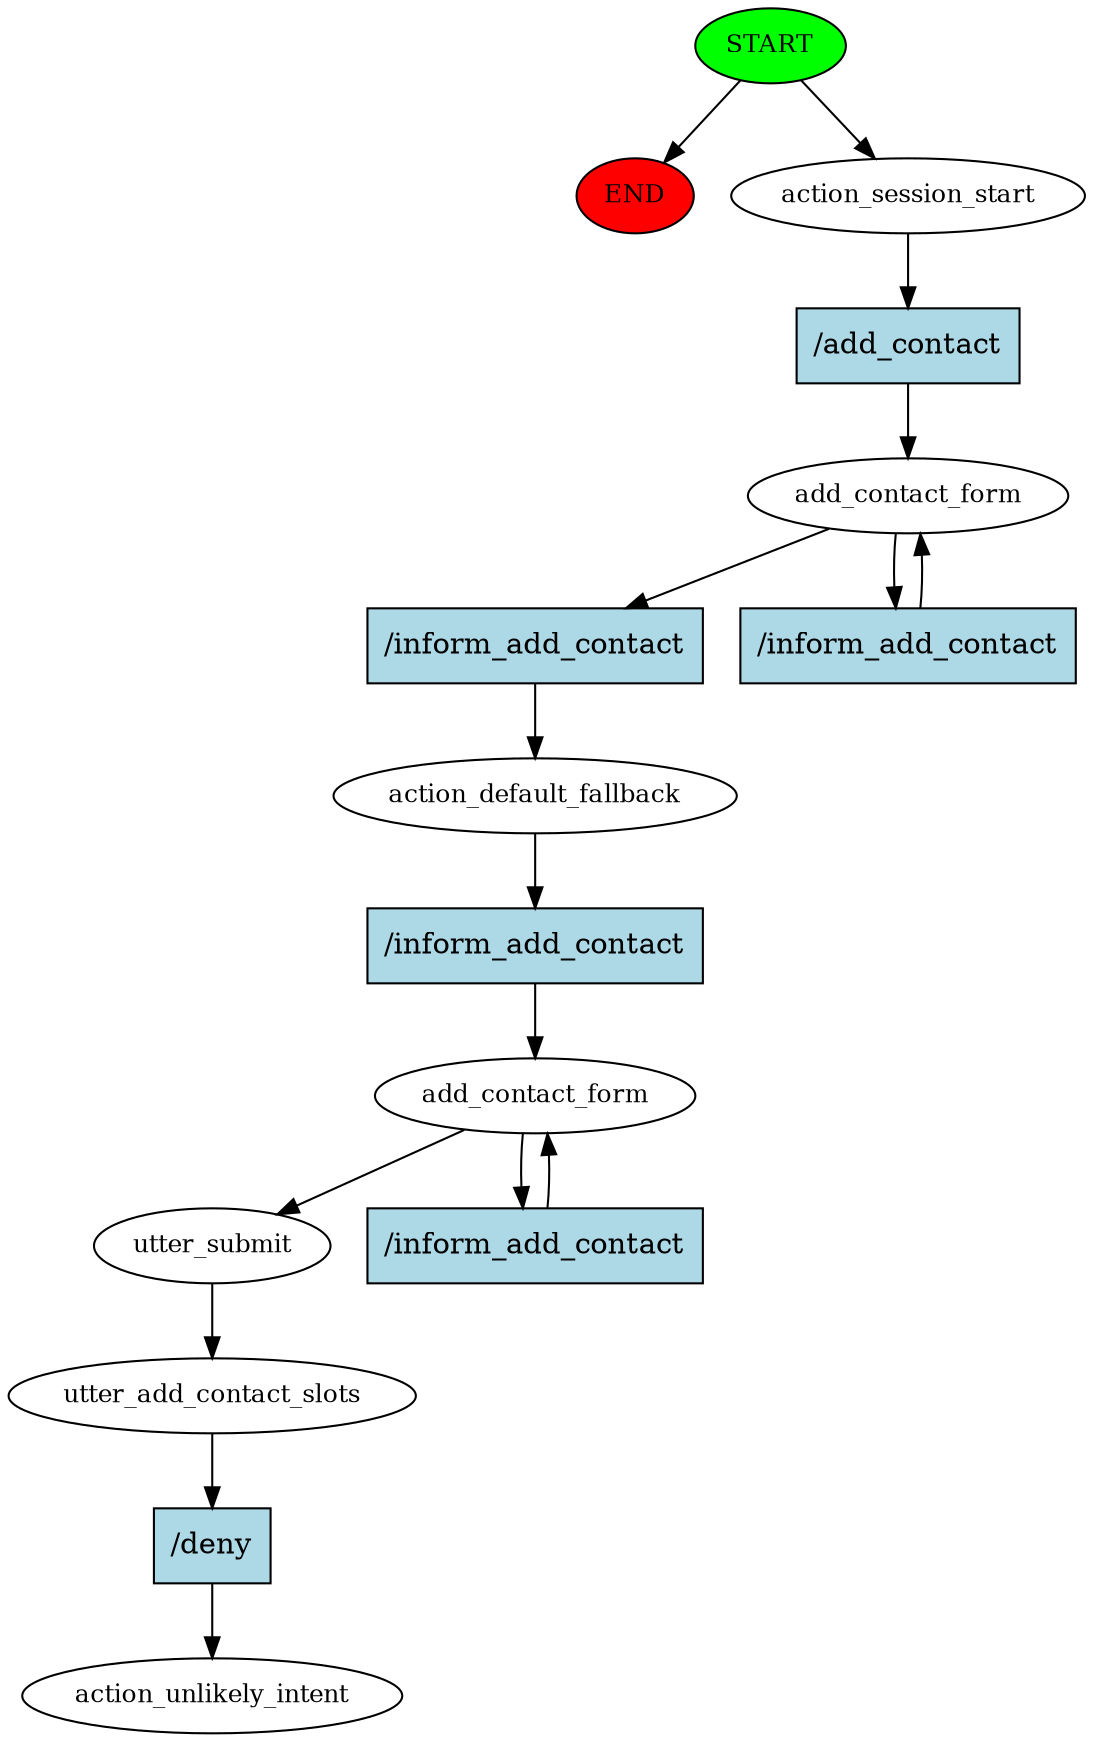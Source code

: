 digraph  {
0 [class="start active", fillcolor=green, fontsize=12, label=START, style=filled];
"-1" [class=end, fillcolor=red, fontsize=12, label=END, style=filled];
1 [class=active, fontsize=12, label=action_session_start];
2 [class=active, fontsize=12, label=add_contact_form];
4 [class=active, fontsize=12, label=action_default_fallback];
5 [class=active, fontsize=12, label=add_contact_form];
13 [class=active, fontsize=12, label=utter_submit];
14 [class=active, fontsize=12, label=utter_add_contact_slots];
15 [class="dashed active", fontsize=12, label=action_unlikely_intent];
16 [class="intent active", fillcolor=lightblue, label="/add_contact", shape=rect, style=filled];
17 [class="intent active", fillcolor=lightblue, label="/inform_add_contact", shape=rect, style=filled];
18 [class="intent active", fillcolor=lightblue, label="/inform_add_contact", shape=rect, style=filled];
19 [class="intent active", fillcolor=lightblue, label="/inform_add_contact", shape=rect, style=filled];
20 [class="intent active", fillcolor=lightblue, label="/inform_add_contact", shape=rect, style=filled];
21 [class="intent active", fillcolor=lightblue, label="/deny", shape=rect, style=filled];
0 -> "-1"  [class="", key=NONE, label=""];
0 -> 1  [class=active, key=NONE, label=""];
1 -> 16  [class=active, key=0];
2 -> 17  [class=active, key=0];
2 -> 18  [class=active, key=0];
4 -> 19  [class=active, key=0];
5 -> 13  [class=active, key=NONE, label=""];
5 -> 20  [class=active, key=0];
13 -> 14  [class=active, key=NONE, label=""];
14 -> 21  [class=active, key=0];
16 -> 2  [class=active, key=0];
17 -> 4  [class=active, key=0];
18 -> 2  [class=active, key=0];
19 -> 5  [class=active, key=0];
20 -> 5  [class=active, key=0];
21 -> 15  [class=active, key=0];
}
